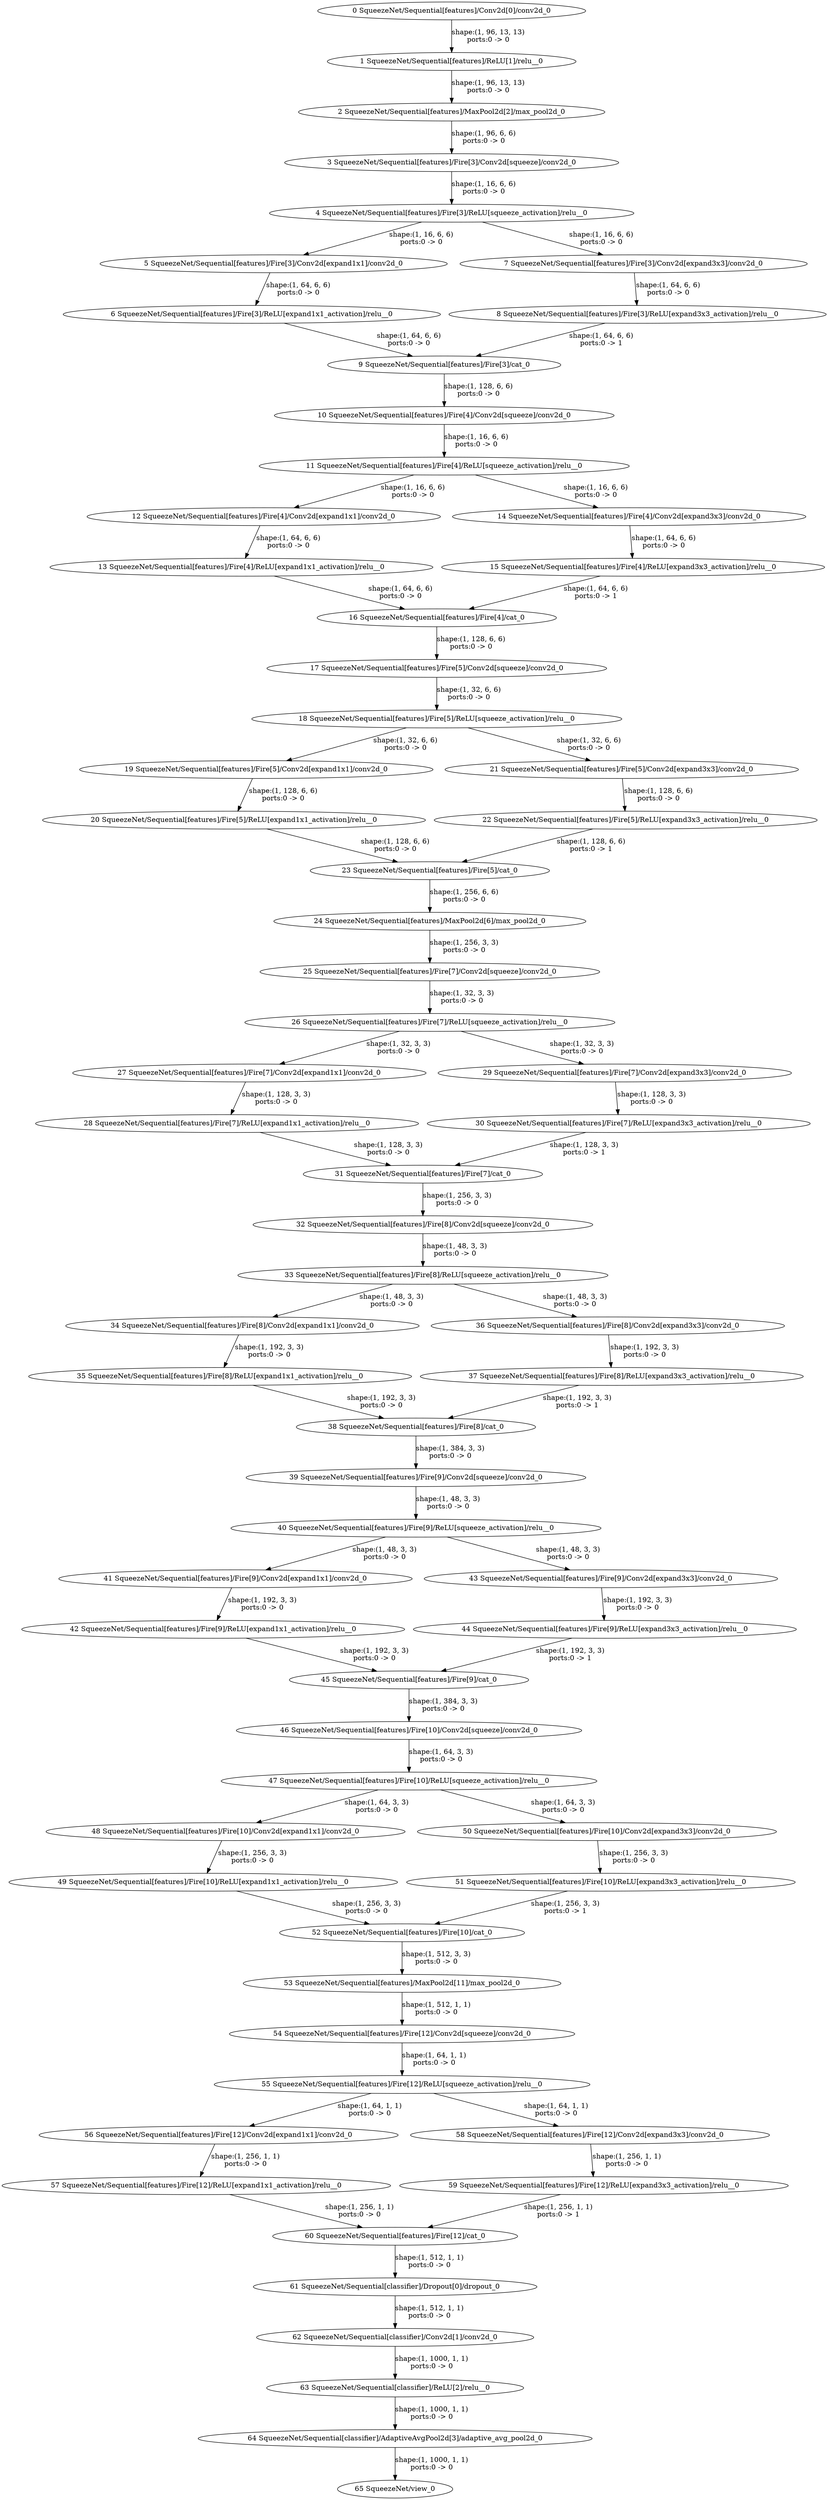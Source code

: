 strict digraph  {
"0 SqueezeNet/Sequential[features]/Conv2d[0]/conv2d_0" [id=0, type=conv2d];
"1 SqueezeNet/Sequential[features]/ReLU[1]/relu__0" [id=1, type=relu_];
"2 SqueezeNet/Sequential[features]/MaxPool2d[2]/max_pool2d_0" [id=2, type=max_pool2d];
"3 SqueezeNet/Sequential[features]/Fire[3]/Conv2d[squeeze]/conv2d_0" [id=3, type=conv2d];
"4 SqueezeNet/Sequential[features]/Fire[3]/ReLU[squeeze_activation]/relu__0" [id=4, type=relu_];
"5 SqueezeNet/Sequential[features]/Fire[3]/Conv2d[expand1x1]/conv2d_0" [id=5, type=conv2d];
"6 SqueezeNet/Sequential[features]/Fire[3]/ReLU[expand1x1_activation]/relu__0" [id=6, type=relu_];
"7 SqueezeNet/Sequential[features]/Fire[3]/Conv2d[expand3x3]/conv2d_0" [id=7, type=conv2d];
"8 SqueezeNet/Sequential[features]/Fire[3]/ReLU[expand3x3_activation]/relu__0" [id=8, type=relu_];
"9 SqueezeNet/Sequential[features]/Fire[3]/cat_0" [id=9, type=cat];
"10 SqueezeNet/Sequential[features]/Fire[4]/Conv2d[squeeze]/conv2d_0" [id=10, type=conv2d];
"11 SqueezeNet/Sequential[features]/Fire[4]/ReLU[squeeze_activation]/relu__0" [id=11, type=relu_];
"12 SqueezeNet/Sequential[features]/Fire[4]/Conv2d[expand1x1]/conv2d_0" [id=12, type=conv2d];
"13 SqueezeNet/Sequential[features]/Fire[4]/ReLU[expand1x1_activation]/relu__0" [id=13, type=relu_];
"14 SqueezeNet/Sequential[features]/Fire[4]/Conv2d[expand3x3]/conv2d_0" [id=14, type=conv2d];
"15 SqueezeNet/Sequential[features]/Fire[4]/ReLU[expand3x3_activation]/relu__0" [id=15, type=relu_];
"16 SqueezeNet/Sequential[features]/Fire[4]/cat_0" [id=16, type=cat];
"17 SqueezeNet/Sequential[features]/Fire[5]/Conv2d[squeeze]/conv2d_0" [id=17, type=conv2d];
"18 SqueezeNet/Sequential[features]/Fire[5]/ReLU[squeeze_activation]/relu__0" [id=18, type=relu_];
"19 SqueezeNet/Sequential[features]/Fire[5]/Conv2d[expand1x1]/conv2d_0" [id=19, type=conv2d];
"20 SqueezeNet/Sequential[features]/Fire[5]/ReLU[expand1x1_activation]/relu__0" [id=20, type=relu_];
"21 SqueezeNet/Sequential[features]/Fire[5]/Conv2d[expand3x3]/conv2d_0" [id=21, type=conv2d];
"22 SqueezeNet/Sequential[features]/Fire[5]/ReLU[expand3x3_activation]/relu__0" [id=22, type=relu_];
"23 SqueezeNet/Sequential[features]/Fire[5]/cat_0" [id=23, type=cat];
"24 SqueezeNet/Sequential[features]/MaxPool2d[6]/max_pool2d_0" [id=24, type=max_pool2d];
"25 SqueezeNet/Sequential[features]/Fire[7]/Conv2d[squeeze]/conv2d_0" [id=25, type=conv2d];
"26 SqueezeNet/Sequential[features]/Fire[7]/ReLU[squeeze_activation]/relu__0" [id=26, type=relu_];
"27 SqueezeNet/Sequential[features]/Fire[7]/Conv2d[expand1x1]/conv2d_0" [id=27, type=conv2d];
"28 SqueezeNet/Sequential[features]/Fire[7]/ReLU[expand1x1_activation]/relu__0" [id=28, type=relu_];
"29 SqueezeNet/Sequential[features]/Fire[7]/Conv2d[expand3x3]/conv2d_0" [id=29, type=conv2d];
"30 SqueezeNet/Sequential[features]/Fire[7]/ReLU[expand3x3_activation]/relu__0" [id=30, type=relu_];
"31 SqueezeNet/Sequential[features]/Fire[7]/cat_0" [id=31, type=cat];
"32 SqueezeNet/Sequential[features]/Fire[8]/Conv2d[squeeze]/conv2d_0" [id=32, type=conv2d];
"33 SqueezeNet/Sequential[features]/Fire[8]/ReLU[squeeze_activation]/relu__0" [id=33, type=relu_];
"34 SqueezeNet/Sequential[features]/Fire[8]/Conv2d[expand1x1]/conv2d_0" [id=34, type=conv2d];
"35 SqueezeNet/Sequential[features]/Fire[8]/ReLU[expand1x1_activation]/relu__0" [id=35, type=relu_];
"36 SqueezeNet/Sequential[features]/Fire[8]/Conv2d[expand3x3]/conv2d_0" [id=36, type=conv2d];
"37 SqueezeNet/Sequential[features]/Fire[8]/ReLU[expand3x3_activation]/relu__0" [id=37, type=relu_];
"38 SqueezeNet/Sequential[features]/Fire[8]/cat_0" [id=38, type=cat];
"39 SqueezeNet/Sequential[features]/Fire[9]/Conv2d[squeeze]/conv2d_0" [id=39, type=conv2d];
"40 SqueezeNet/Sequential[features]/Fire[9]/ReLU[squeeze_activation]/relu__0" [id=40, type=relu_];
"41 SqueezeNet/Sequential[features]/Fire[9]/Conv2d[expand1x1]/conv2d_0" [id=41, type=conv2d];
"42 SqueezeNet/Sequential[features]/Fire[9]/ReLU[expand1x1_activation]/relu__0" [id=42, type=relu_];
"43 SqueezeNet/Sequential[features]/Fire[9]/Conv2d[expand3x3]/conv2d_0" [id=43, type=conv2d];
"44 SqueezeNet/Sequential[features]/Fire[9]/ReLU[expand3x3_activation]/relu__0" [id=44, type=relu_];
"45 SqueezeNet/Sequential[features]/Fire[9]/cat_0" [id=45, type=cat];
"46 SqueezeNet/Sequential[features]/Fire[10]/Conv2d[squeeze]/conv2d_0" [id=46, type=conv2d];
"47 SqueezeNet/Sequential[features]/Fire[10]/ReLU[squeeze_activation]/relu__0" [id=47, type=relu_];
"48 SqueezeNet/Sequential[features]/Fire[10]/Conv2d[expand1x1]/conv2d_0" [id=48, type=conv2d];
"49 SqueezeNet/Sequential[features]/Fire[10]/ReLU[expand1x1_activation]/relu__0" [id=49, type=relu_];
"50 SqueezeNet/Sequential[features]/Fire[10]/Conv2d[expand3x3]/conv2d_0" [id=50, type=conv2d];
"51 SqueezeNet/Sequential[features]/Fire[10]/ReLU[expand3x3_activation]/relu__0" [id=51, type=relu_];
"52 SqueezeNet/Sequential[features]/Fire[10]/cat_0" [id=52, type=cat];
"53 SqueezeNet/Sequential[features]/MaxPool2d[11]/max_pool2d_0" [id=53, type=max_pool2d];
"54 SqueezeNet/Sequential[features]/Fire[12]/Conv2d[squeeze]/conv2d_0" [id=54, type=conv2d];
"55 SqueezeNet/Sequential[features]/Fire[12]/ReLU[squeeze_activation]/relu__0" [id=55, type=relu_];
"56 SqueezeNet/Sequential[features]/Fire[12]/Conv2d[expand1x1]/conv2d_0" [id=56, type=conv2d];
"57 SqueezeNet/Sequential[features]/Fire[12]/ReLU[expand1x1_activation]/relu__0" [id=57, type=relu_];
"58 SqueezeNet/Sequential[features]/Fire[12]/Conv2d[expand3x3]/conv2d_0" [id=58, type=conv2d];
"59 SqueezeNet/Sequential[features]/Fire[12]/ReLU[expand3x3_activation]/relu__0" [id=59, type=relu_];
"60 SqueezeNet/Sequential[features]/Fire[12]/cat_0" [id=60, type=cat];
"61 SqueezeNet/Sequential[classifier]/Dropout[0]/dropout_0" [id=61, type=dropout];
"62 SqueezeNet/Sequential[classifier]/Conv2d[1]/conv2d_0" [id=62, type=conv2d];
"63 SqueezeNet/Sequential[classifier]/ReLU[2]/relu__0" [id=63, type=relu_];
"64 SqueezeNet/Sequential[classifier]/AdaptiveAvgPool2d[3]/adaptive_avg_pool2d_0" [id=64, type=adaptive_avg_pool2d];
"65 SqueezeNet/view_0" [id=65, type=view];
"0 SqueezeNet/Sequential[features]/Conv2d[0]/conv2d_0" -> "1 SqueezeNet/Sequential[features]/ReLU[1]/relu__0"  [label="shape:(1, 96, 13, 13)\nports:0 -> 0", style=solid];
"1 SqueezeNet/Sequential[features]/ReLU[1]/relu__0" -> "2 SqueezeNet/Sequential[features]/MaxPool2d[2]/max_pool2d_0"  [label="shape:(1, 96, 13, 13)\nports:0 -> 0", style=solid];
"2 SqueezeNet/Sequential[features]/MaxPool2d[2]/max_pool2d_0" -> "3 SqueezeNet/Sequential[features]/Fire[3]/Conv2d[squeeze]/conv2d_0"  [label="shape:(1, 96, 6, 6)\nports:0 -> 0", style=solid];
"3 SqueezeNet/Sequential[features]/Fire[3]/Conv2d[squeeze]/conv2d_0" -> "4 SqueezeNet/Sequential[features]/Fire[3]/ReLU[squeeze_activation]/relu__0"  [label="shape:(1, 16, 6, 6)\nports:0 -> 0", style=solid];
"4 SqueezeNet/Sequential[features]/Fire[3]/ReLU[squeeze_activation]/relu__0" -> "5 SqueezeNet/Sequential[features]/Fire[3]/Conv2d[expand1x1]/conv2d_0"  [label="shape:(1, 16, 6, 6)\nports:0 -> 0", style=solid];
"4 SqueezeNet/Sequential[features]/Fire[3]/ReLU[squeeze_activation]/relu__0" -> "7 SqueezeNet/Sequential[features]/Fire[3]/Conv2d[expand3x3]/conv2d_0"  [label="shape:(1, 16, 6, 6)\nports:0 -> 0", style=solid];
"5 SqueezeNet/Sequential[features]/Fire[3]/Conv2d[expand1x1]/conv2d_0" -> "6 SqueezeNet/Sequential[features]/Fire[3]/ReLU[expand1x1_activation]/relu__0"  [label="shape:(1, 64, 6, 6)\nports:0 -> 0", style=solid];
"6 SqueezeNet/Sequential[features]/Fire[3]/ReLU[expand1x1_activation]/relu__0" -> "9 SqueezeNet/Sequential[features]/Fire[3]/cat_0"  [label="shape:(1, 64, 6, 6)\nports:0 -> 0", style=solid];
"7 SqueezeNet/Sequential[features]/Fire[3]/Conv2d[expand3x3]/conv2d_0" -> "8 SqueezeNet/Sequential[features]/Fire[3]/ReLU[expand3x3_activation]/relu__0"  [label="shape:(1, 64, 6, 6)\nports:0 -> 0", style=solid];
"8 SqueezeNet/Sequential[features]/Fire[3]/ReLU[expand3x3_activation]/relu__0" -> "9 SqueezeNet/Sequential[features]/Fire[3]/cat_0"  [label="shape:(1, 64, 6, 6)\nports:0 -> 1", style=solid];
"9 SqueezeNet/Sequential[features]/Fire[3]/cat_0" -> "10 SqueezeNet/Sequential[features]/Fire[4]/Conv2d[squeeze]/conv2d_0"  [label="shape:(1, 128, 6, 6)\nports:0 -> 0", style=solid];
"10 SqueezeNet/Sequential[features]/Fire[4]/Conv2d[squeeze]/conv2d_0" -> "11 SqueezeNet/Sequential[features]/Fire[4]/ReLU[squeeze_activation]/relu__0"  [label="shape:(1, 16, 6, 6)\nports:0 -> 0", style=solid];
"11 SqueezeNet/Sequential[features]/Fire[4]/ReLU[squeeze_activation]/relu__0" -> "12 SqueezeNet/Sequential[features]/Fire[4]/Conv2d[expand1x1]/conv2d_0"  [label="shape:(1, 16, 6, 6)\nports:0 -> 0", style=solid];
"11 SqueezeNet/Sequential[features]/Fire[4]/ReLU[squeeze_activation]/relu__0" -> "14 SqueezeNet/Sequential[features]/Fire[4]/Conv2d[expand3x3]/conv2d_0"  [label="shape:(1, 16, 6, 6)\nports:0 -> 0", style=solid];
"12 SqueezeNet/Sequential[features]/Fire[4]/Conv2d[expand1x1]/conv2d_0" -> "13 SqueezeNet/Sequential[features]/Fire[4]/ReLU[expand1x1_activation]/relu__0"  [label="shape:(1, 64, 6, 6)\nports:0 -> 0", style=solid];
"13 SqueezeNet/Sequential[features]/Fire[4]/ReLU[expand1x1_activation]/relu__0" -> "16 SqueezeNet/Sequential[features]/Fire[4]/cat_0"  [label="shape:(1, 64, 6, 6)\nports:0 -> 0", style=solid];
"14 SqueezeNet/Sequential[features]/Fire[4]/Conv2d[expand3x3]/conv2d_0" -> "15 SqueezeNet/Sequential[features]/Fire[4]/ReLU[expand3x3_activation]/relu__0"  [label="shape:(1, 64, 6, 6)\nports:0 -> 0", style=solid];
"15 SqueezeNet/Sequential[features]/Fire[4]/ReLU[expand3x3_activation]/relu__0" -> "16 SqueezeNet/Sequential[features]/Fire[4]/cat_0"  [label="shape:(1, 64, 6, 6)\nports:0 -> 1", style=solid];
"16 SqueezeNet/Sequential[features]/Fire[4]/cat_0" -> "17 SqueezeNet/Sequential[features]/Fire[5]/Conv2d[squeeze]/conv2d_0"  [label="shape:(1, 128, 6, 6)\nports:0 -> 0", style=solid];
"17 SqueezeNet/Sequential[features]/Fire[5]/Conv2d[squeeze]/conv2d_0" -> "18 SqueezeNet/Sequential[features]/Fire[5]/ReLU[squeeze_activation]/relu__0"  [label="shape:(1, 32, 6, 6)\nports:0 -> 0", style=solid];
"18 SqueezeNet/Sequential[features]/Fire[5]/ReLU[squeeze_activation]/relu__0" -> "19 SqueezeNet/Sequential[features]/Fire[5]/Conv2d[expand1x1]/conv2d_0"  [label="shape:(1, 32, 6, 6)\nports:0 -> 0", style=solid];
"18 SqueezeNet/Sequential[features]/Fire[5]/ReLU[squeeze_activation]/relu__0" -> "21 SqueezeNet/Sequential[features]/Fire[5]/Conv2d[expand3x3]/conv2d_0"  [label="shape:(1, 32, 6, 6)\nports:0 -> 0", style=solid];
"19 SqueezeNet/Sequential[features]/Fire[5]/Conv2d[expand1x1]/conv2d_0" -> "20 SqueezeNet/Sequential[features]/Fire[5]/ReLU[expand1x1_activation]/relu__0"  [label="shape:(1, 128, 6, 6)\nports:0 -> 0", style=solid];
"20 SqueezeNet/Sequential[features]/Fire[5]/ReLU[expand1x1_activation]/relu__0" -> "23 SqueezeNet/Sequential[features]/Fire[5]/cat_0"  [label="shape:(1, 128, 6, 6)\nports:0 -> 0", style=solid];
"21 SqueezeNet/Sequential[features]/Fire[5]/Conv2d[expand3x3]/conv2d_0" -> "22 SqueezeNet/Sequential[features]/Fire[5]/ReLU[expand3x3_activation]/relu__0"  [label="shape:(1, 128, 6, 6)\nports:0 -> 0", style=solid];
"22 SqueezeNet/Sequential[features]/Fire[5]/ReLU[expand3x3_activation]/relu__0" -> "23 SqueezeNet/Sequential[features]/Fire[5]/cat_0"  [label="shape:(1, 128, 6, 6)\nports:0 -> 1", style=solid];
"23 SqueezeNet/Sequential[features]/Fire[5]/cat_0" -> "24 SqueezeNet/Sequential[features]/MaxPool2d[6]/max_pool2d_0"  [label="shape:(1, 256, 6, 6)\nports:0 -> 0", style=solid];
"24 SqueezeNet/Sequential[features]/MaxPool2d[6]/max_pool2d_0" -> "25 SqueezeNet/Sequential[features]/Fire[7]/Conv2d[squeeze]/conv2d_0"  [label="shape:(1, 256, 3, 3)\nports:0 -> 0", style=solid];
"25 SqueezeNet/Sequential[features]/Fire[7]/Conv2d[squeeze]/conv2d_0" -> "26 SqueezeNet/Sequential[features]/Fire[7]/ReLU[squeeze_activation]/relu__0"  [label="shape:(1, 32, 3, 3)\nports:0 -> 0", style=solid];
"26 SqueezeNet/Sequential[features]/Fire[7]/ReLU[squeeze_activation]/relu__0" -> "27 SqueezeNet/Sequential[features]/Fire[7]/Conv2d[expand1x1]/conv2d_0"  [label="shape:(1, 32, 3, 3)\nports:0 -> 0", style=solid];
"26 SqueezeNet/Sequential[features]/Fire[7]/ReLU[squeeze_activation]/relu__0" -> "29 SqueezeNet/Sequential[features]/Fire[7]/Conv2d[expand3x3]/conv2d_0"  [label="shape:(1, 32, 3, 3)\nports:0 -> 0", style=solid];
"27 SqueezeNet/Sequential[features]/Fire[7]/Conv2d[expand1x1]/conv2d_0" -> "28 SqueezeNet/Sequential[features]/Fire[7]/ReLU[expand1x1_activation]/relu__0"  [label="shape:(1, 128, 3, 3)\nports:0 -> 0", style=solid];
"28 SqueezeNet/Sequential[features]/Fire[7]/ReLU[expand1x1_activation]/relu__0" -> "31 SqueezeNet/Sequential[features]/Fire[7]/cat_0"  [label="shape:(1, 128, 3, 3)\nports:0 -> 0", style=solid];
"29 SqueezeNet/Sequential[features]/Fire[7]/Conv2d[expand3x3]/conv2d_0" -> "30 SqueezeNet/Sequential[features]/Fire[7]/ReLU[expand3x3_activation]/relu__0"  [label="shape:(1, 128, 3, 3)\nports:0 -> 0", style=solid];
"30 SqueezeNet/Sequential[features]/Fire[7]/ReLU[expand3x3_activation]/relu__0" -> "31 SqueezeNet/Sequential[features]/Fire[7]/cat_0"  [label="shape:(1, 128, 3, 3)\nports:0 -> 1", style=solid];
"31 SqueezeNet/Sequential[features]/Fire[7]/cat_0" -> "32 SqueezeNet/Sequential[features]/Fire[8]/Conv2d[squeeze]/conv2d_0"  [label="shape:(1, 256, 3, 3)\nports:0 -> 0", style=solid];
"32 SqueezeNet/Sequential[features]/Fire[8]/Conv2d[squeeze]/conv2d_0" -> "33 SqueezeNet/Sequential[features]/Fire[8]/ReLU[squeeze_activation]/relu__0"  [label="shape:(1, 48, 3, 3)\nports:0 -> 0", style=solid];
"33 SqueezeNet/Sequential[features]/Fire[8]/ReLU[squeeze_activation]/relu__0" -> "34 SqueezeNet/Sequential[features]/Fire[8]/Conv2d[expand1x1]/conv2d_0"  [label="shape:(1, 48, 3, 3)\nports:0 -> 0", style=solid];
"33 SqueezeNet/Sequential[features]/Fire[8]/ReLU[squeeze_activation]/relu__0" -> "36 SqueezeNet/Sequential[features]/Fire[8]/Conv2d[expand3x3]/conv2d_0"  [label="shape:(1, 48, 3, 3)\nports:0 -> 0", style=solid];
"34 SqueezeNet/Sequential[features]/Fire[8]/Conv2d[expand1x1]/conv2d_0" -> "35 SqueezeNet/Sequential[features]/Fire[8]/ReLU[expand1x1_activation]/relu__0"  [label="shape:(1, 192, 3, 3)\nports:0 -> 0", style=solid];
"35 SqueezeNet/Sequential[features]/Fire[8]/ReLU[expand1x1_activation]/relu__0" -> "38 SqueezeNet/Sequential[features]/Fire[8]/cat_0"  [label="shape:(1, 192, 3, 3)\nports:0 -> 0", style=solid];
"36 SqueezeNet/Sequential[features]/Fire[8]/Conv2d[expand3x3]/conv2d_0" -> "37 SqueezeNet/Sequential[features]/Fire[8]/ReLU[expand3x3_activation]/relu__0"  [label="shape:(1, 192, 3, 3)\nports:0 -> 0", style=solid];
"37 SqueezeNet/Sequential[features]/Fire[8]/ReLU[expand3x3_activation]/relu__0" -> "38 SqueezeNet/Sequential[features]/Fire[8]/cat_0"  [label="shape:(1, 192, 3, 3)\nports:0 -> 1", style=solid];
"38 SqueezeNet/Sequential[features]/Fire[8]/cat_0" -> "39 SqueezeNet/Sequential[features]/Fire[9]/Conv2d[squeeze]/conv2d_0"  [label="shape:(1, 384, 3, 3)\nports:0 -> 0", style=solid];
"39 SqueezeNet/Sequential[features]/Fire[9]/Conv2d[squeeze]/conv2d_0" -> "40 SqueezeNet/Sequential[features]/Fire[9]/ReLU[squeeze_activation]/relu__0"  [label="shape:(1, 48, 3, 3)\nports:0 -> 0", style=solid];
"40 SqueezeNet/Sequential[features]/Fire[9]/ReLU[squeeze_activation]/relu__0" -> "41 SqueezeNet/Sequential[features]/Fire[9]/Conv2d[expand1x1]/conv2d_0"  [label="shape:(1, 48, 3, 3)\nports:0 -> 0", style=solid];
"40 SqueezeNet/Sequential[features]/Fire[9]/ReLU[squeeze_activation]/relu__0" -> "43 SqueezeNet/Sequential[features]/Fire[9]/Conv2d[expand3x3]/conv2d_0"  [label="shape:(1, 48, 3, 3)\nports:0 -> 0", style=solid];
"41 SqueezeNet/Sequential[features]/Fire[9]/Conv2d[expand1x1]/conv2d_0" -> "42 SqueezeNet/Sequential[features]/Fire[9]/ReLU[expand1x1_activation]/relu__0"  [label="shape:(1, 192, 3, 3)\nports:0 -> 0", style=solid];
"42 SqueezeNet/Sequential[features]/Fire[9]/ReLU[expand1x1_activation]/relu__0" -> "45 SqueezeNet/Sequential[features]/Fire[9]/cat_0"  [label="shape:(1, 192, 3, 3)\nports:0 -> 0", style=solid];
"43 SqueezeNet/Sequential[features]/Fire[9]/Conv2d[expand3x3]/conv2d_0" -> "44 SqueezeNet/Sequential[features]/Fire[9]/ReLU[expand3x3_activation]/relu__0"  [label="shape:(1, 192, 3, 3)\nports:0 -> 0", style=solid];
"44 SqueezeNet/Sequential[features]/Fire[9]/ReLU[expand3x3_activation]/relu__0" -> "45 SqueezeNet/Sequential[features]/Fire[9]/cat_0"  [label="shape:(1, 192, 3, 3)\nports:0 -> 1", style=solid];
"45 SqueezeNet/Sequential[features]/Fire[9]/cat_0" -> "46 SqueezeNet/Sequential[features]/Fire[10]/Conv2d[squeeze]/conv2d_0"  [label="shape:(1, 384, 3, 3)\nports:0 -> 0", style=solid];
"46 SqueezeNet/Sequential[features]/Fire[10]/Conv2d[squeeze]/conv2d_0" -> "47 SqueezeNet/Sequential[features]/Fire[10]/ReLU[squeeze_activation]/relu__0"  [label="shape:(1, 64, 3, 3)\nports:0 -> 0", style=solid];
"47 SqueezeNet/Sequential[features]/Fire[10]/ReLU[squeeze_activation]/relu__0" -> "48 SqueezeNet/Sequential[features]/Fire[10]/Conv2d[expand1x1]/conv2d_0"  [label="shape:(1, 64, 3, 3)\nports:0 -> 0", style=solid];
"47 SqueezeNet/Sequential[features]/Fire[10]/ReLU[squeeze_activation]/relu__0" -> "50 SqueezeNet/Sequential[features]/Fire[10]/Conv2d[expand3x3]/conv2d_0"  [label="shape:(1, 64, 3, 3)\nports:0 -> 0", style=solid];
"48 SqueezeNet/Sequential[features]/Fire[10]/Conv2d[expand1x1]/conv2d_0" -> "49 SqueezeNet/Sequential[features]/Fire[10]/ReLU[expand1x1_activation]/relu__0"  [label="shape:(1, 256, 3, 3)\nports:0 -> 0", style=solid];
"49 SqueezeNet/Sequential[features]/Fire[10]/ReLU[expand1x1_activation]/relu__0" -> "52 SqueezeNet/Sequential[features]/Fire[10]/cat_0"  [label="shape:(1, 256, 3, 3)\nports:0 -> 0", style=solid];
"50 SqueezeNet/Sequential[features]/Fire[10]/Conv2d[expand3x3]/conv2d_0" -> "51 SqueezeNet/Sequential[features]/Fire[10]/ReLU[expand3x3_activation]/relu__0"  [label="shape:(1, 256, 3, 3)\nports:0 -> 0", style=solid];
"51 SqueezeNet/Sequential[features]/Fire[10]/ReLU[expand3x3_activation]/relu__0" -> "52 SqueezeNet/Sequential[features]/Fire[10]/cat_0"  [label="shape:(1, 256, 3, 3)\nports:0 -> 1", style=solid];
"52 SqueezeNet/Sequential[features]/Fire[10]/cat_0" -> "53 SqueezeNet/Sequential[features]/MaxPool2d[11]/max_pool2d_0"  [label="shape:(1, 512, 3, 3)\nports:0 -> 0", style=solid];
"53 SqueezeNet/Sequential[features]/MaxPool2d[11]/max_pool2d_0" -> "54 SqueezeNet/Sequential[features]/Fire[12]/Conv2d[squeeze]/conv2d_0"  [label="shape:(1, 512, 1, 1)\nports:0 -> 0", style=solid];
"54 SqueezeNet/Sequential[features]/Fire[12]/Conv2d[squeeze]/conv2d_0" -> "55 SqueezeNet/Sequential[features]/Fire[12]/ReLU[squeeze_activation]/relu__0"  [label="shape:(1, 64, 1, 1)\nports:0 -> 0", style=solid];
"55 SqueezeNet/Sequential[features]/Fire[12]/ReLU[squeeze_activation]/relu__0" -> "56 SqueezeNet/Sequential[features]/Fire[12]/Conv2d[expand1x1]/conv2d_0"  [label="shape:(1, 64, 1, 1)\nports:0 -> 0", style=solid];
"55 SqueezeNet/Sequential[features]/Fire[12]/ReLU[squeeze_activation]/relu__0" -> "58 SqueezeNet/Sequential[features]/Fire[12]/Conv2d[expand3x3]/conv2d_0"  [label="shape:(1, 64, 1, 1)\nports:0 -> 0", style=solid];
"56 SqueezeNet/Sequential[features]/Fire[12]/Conv2d[expand1x1]/conv2d_0" -> "57 SqueezeNet/Sequential[features]/Fire[12]/ReLU[expand1x1_activation]/relu__0"  [label="shape:(1, 256, 1, 1)\nports:0 -> 0", style=solid];
"57 SqueezeNet/Sequential[features]/Fire[12]/ReLU[expand1x1_activation]/relu__0" -> "60 SqueezeNet/Sequential[features]/Fire[12]/cat_0"  [label="shape:(1, 256, 1, 1)\nports:0 -> 0", style=solid];
"58 SqueezeNet/Sequential[features]/Fire[12]/Conv2d[expand3x3]/conv2d_0" -> "59 SqueezeNet/Sequential[features]/Fire[12]/ReLU[expand3x3_activation]/relu__0"  [label="shape:(1, 256, 1, 1)\nports:0 -> 0", style=solid];
"59 SqueezeNet/Sequential[features]/Fire[12]/ReLU[expand3x3_activation]/relu__0" -> "60 SqueezeNet/Sequential[features]/Fire[12]/cat_0"  [label="shape:(1, 256, 1, 1)\nports:0 -> 1", style=solid];
"60 SqueezeNet/Sequential[features]/Fire[12]/cat_0" -> "61 SqueezeNet/Sequential[classifier]/Dropout[0]/dropout_0"  [label="shape:(1, 512, 1, 1)\nports:0 -> 0", style=solid];
"61 SqueezeNet/Sequential[classifier]/Dropout[0]/dropout_0" -> "62 SqueezeNet/Sequential[classifier]/Conv2d[1]/conv2d_0"  [label="shape:(1, 512, 1, 1)\nports:0 -> 0", style=solid];
"62 SqueezeNet/Sequential[classifier]/Conv2d[1]/conv2d_0" -> "63 SqueezeNet/Sequential[classifier]/ReLU[2]/relu__0"  [label="shape:(1, 1000, 1, 1)\nports:0 -> 0", style=solid];
"63 SqueezeNet/Sequential[classifier]/ReLU[2]/relu__0" -> "64 SqueezeNet/Sequential[classifier]/AdaptiveAvgPool2d[3]/adaptive_avg_pool2d_0"  [label="shape:(1, 1000, 1, 1)\nports:0 -> 0", style=solid];
"64 SqueezeNet/Sequential[classifier]/AdaptiveAvgPool2d[3]/adaptive_avg_pool2d_0" -> "65 SqueezeNet/view_0"  [label="shape:(1, 1000, 1, 1)\nports:0 -> 0", style=solid];
}

